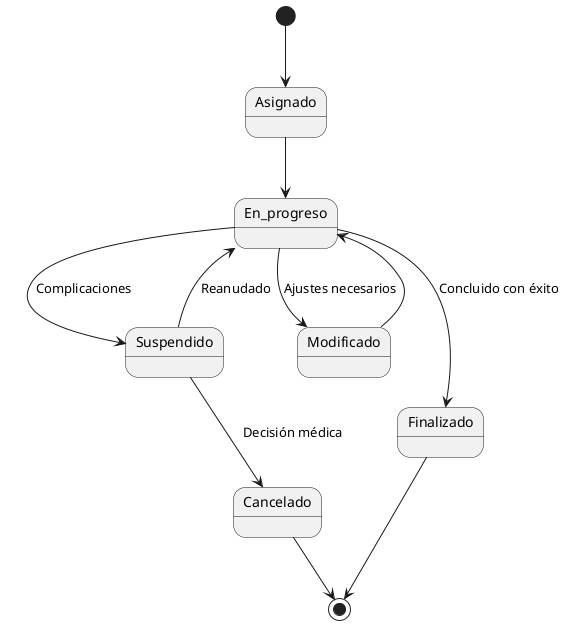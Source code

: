 @startuml
[*] --> Asignado
Asignado --> En_progreso
En_progreso --> Suspendido : Complicaciones
En_progreso --> Modificado : Ajustes necesarios
En_progreso --> Finalizado : Concluido con éxito
Modificado --> En_progreso
Suspendido --> En_progreso : Reanudado
Suspendido --> Cancelado : Decisión médica
Finalizado --> [*]
Cancelado --> [*]
@enduml
